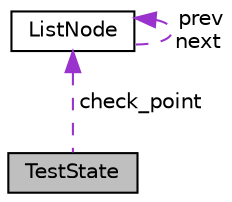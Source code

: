 digraph "TestState"
{
  edge [fontname="Helvetica",fontsize="10",labelfontname="Helvetica",labelfontsize="10"];
  node [fontname="Helvetica",fontsize="10",shape=record];
  Node1 [label="TestState",height=0.2,width=0.4,color="black", fillcolor="grey75", style="filled", fontcolor="black"];
  Node2 -> Node1 [dir="back",color="darkorchid3",fontsize="10",style="dashed",label=" check_point" ];
  Node2 [label="ListNode",height=0.2,width=0.4,color="black", fillcolor="white", style="filled",URL="$structListNode.html"];
  Node2 -> Node2 [dir="back",color="darkorchid3",fontsize="10",style="dashed",label=" prev\nnext" ];
}
